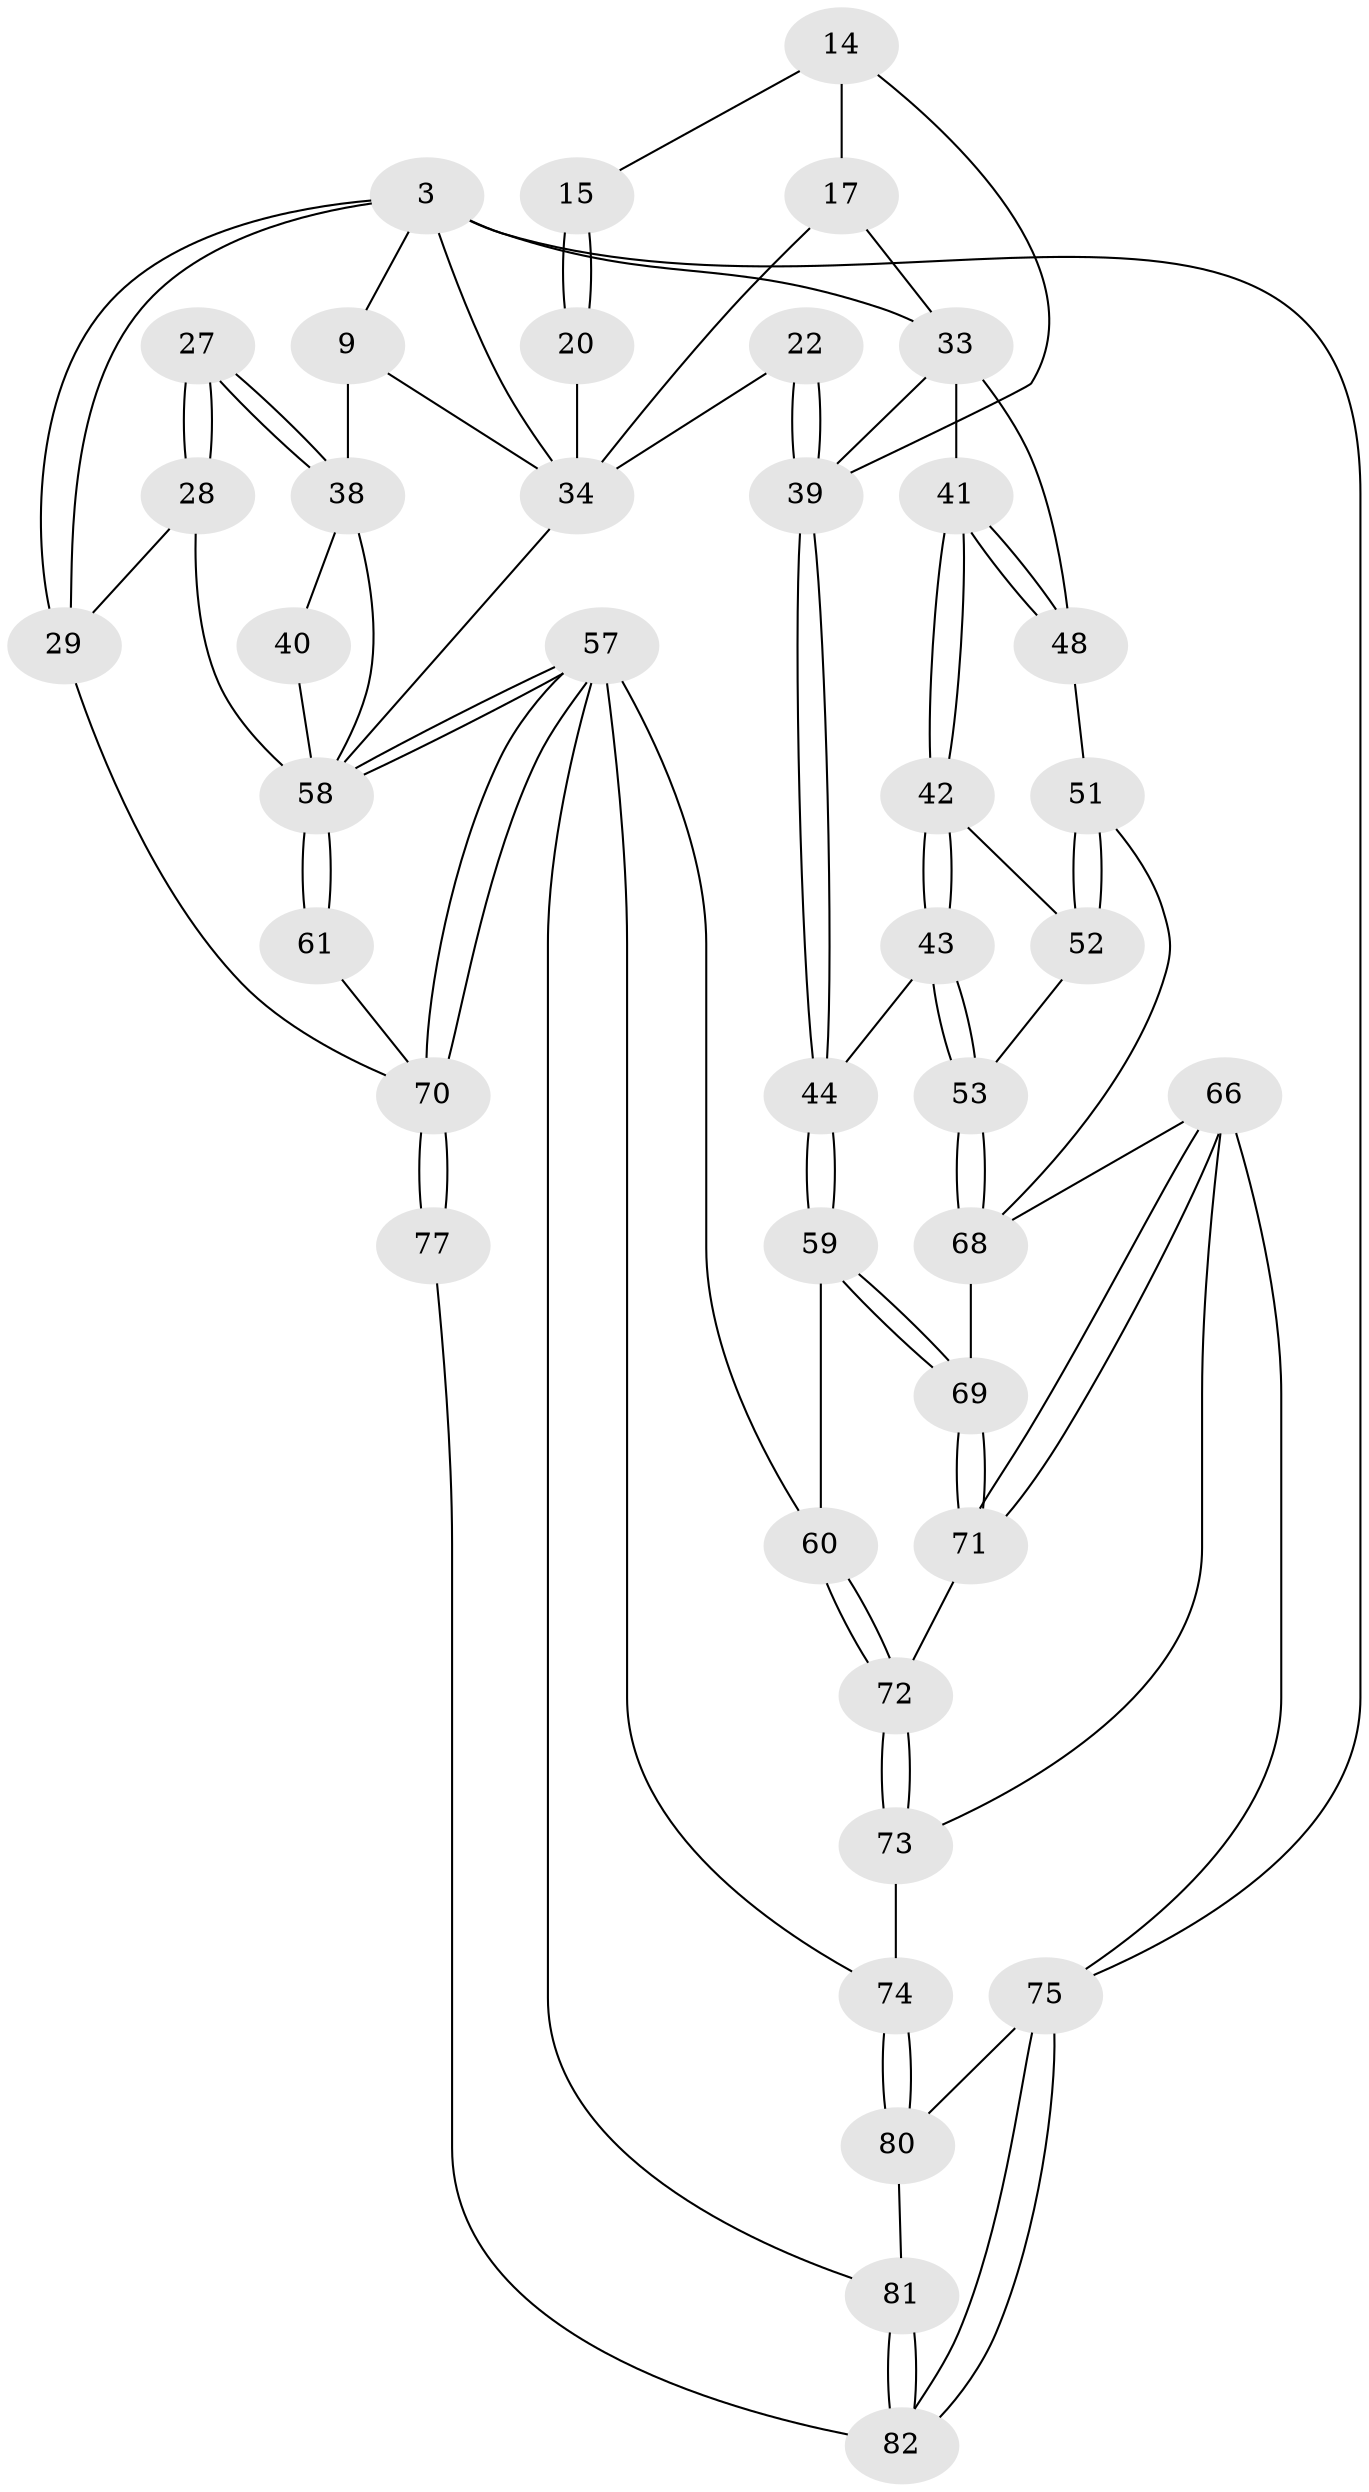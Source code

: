 // original degree distribution, {3: 0.036585365853658534, 6: 0.25609756097560976, 4: 0.25609756097560976, 5: 0.45121951219512196}
// Generated by graph-tools (version 1.1) at 2025/01/03/09/25 05:01:56]
// undirected, 41 vertices, 92 edges
graph export_dot {
graph [start="1"]
  node [color=gray90,style=filled];
  3 [pos="+0+0",super="+2"];
  9 [pos="+0.26313125210406807+0.05795289720482408",super="+4+8"];
  14 [pos="+0.6775806374339749+0.20221110674812728"];
  15 [pos="+0.6775717258913162+0.20221518357939916"];
  17 [pos="+0.8287921563747935+0.16347830934918464",super="+11+13"];
  20 [pos="+0.6018245821844285+0.287708879151899",super="+18+16"];
  22 [pos="+0.5730720777960923+0.43807408614458876"];
  27 [pos="+0+0.2839158673296069"];
  28 [pos="+0+0.3029874484145566"];
  29 [pos="+0+0.3030898501783535"];
  33 [pos="+0.9108385109000572+0.289359191846491",super="+24+32"];
  34 [pos="+0.47929673544296353+0.40632337756317505",super="+23+19"];
  38 [pos="+0.16317211688468128+0.3787953457723513",super="+37+26"];
  39 [pos="+0.6047053481040734+0.46316661931649616",super="+25+21"];
  40 [pos="+0.21617841486293468+0.4312869659224305"];
  41 [pos="+0.8642802000846844+0.4223387552364973"];
  42 [pos="+0.8050790275807997+0.5040326263307037"];
  43 [pos="+0.7958726505579751+0.5151893907407998"];
  44 [pos="+0.6344684390858016+0.4958934611114405"];
  48 [pos="+1+0.5038701558652102",super="+47"];
  51 [pos="+1+0.713835613912834"];
  52 [pos="+0.9180908287287222+0.5539482456094473",super="+50"];
  53 [pos="+0.8144377725484608+0.5455783805859911"];
  57 [pos="+0.316779981556244+0.7748508323377351",super="+56+55+54"];
  58 [pos="+0.26777981166957593+0.6916917186697438",super="+49+46"];
  59 [pos="+0.624486101075972+0.5472236865592814"];
  60 [pos="+0.49772655707654245+0.7267682143225125"];
  61 [pos="+0.1491649866357488+0.6366221599927274"];
  66 [pos="+1+1",super="+65"];
  68 [pos="+0.8466704256850415+0.6588958560203287",super="+67"];
  69 [pos="+0.698339137289589+0.7636283515990143"];
  70 [pos="+0.06733156965906184+0.9016779024563871",super="+62+63"];
  71 [pos="+0.6903540658323948+0.7846128626819984"];
  72 [pos="+0.6597638422128055+0.8040192536477887"];
  73 [pos="+0.6408576678556884+0.8628147129761395"];
  74 [pos="+0.5611577890942675+1"];
  75 [pos="+0+1",super="+64"];
  77 [pos="+0+1"];
  80 [pos="+0.5763298431780991+1"];
  81 [pos="+0.5024529928929289+1",super="+78"];
  82 [pos="+0.3655094245538117+1",super="+79"];
  3 -- 29;
  3 -- 29;
  3 -- 75 [weight=2];
  3 -- 9;
  3 -- 34;
  3 -- 33;
  9 -- 38 [weight=2];
  9 -- 34;
  14 -- 15;
  14 -- 39;
  14 -- 17;
  15 -- 20 [weight=2];
  15 -- 20;
  17 -- 34 [weight=2];
  17 -- 33 [weight=2];
  20 -- 34 [weight=3];
  22 -- 39 [weight=2];
  22 -- 39;
  22 -- 34;
  27 -- 28;
  27 -- 28;
  27 -- 38 [weight=2];
  27 -- 38;
  28 -- 29;
  28 -- 58;
  29 -- 70;
  33 -- 41;
  33 -- 39;
  33 -- 48;
  34 -- 58;
  38 -- 40 [weight=2];
  38 -- 58;
  39 -- 44;
  39 -- 44;
  40 -- 58;
  41 -- 42;
  41 -- 42;
  41 -- 48;
  41 -- 48;
  42 -- 43;
  42 -- 43;
  42 -- 52;
  43 -- 44;
  43 -- 53;
  43 -- 53;
  44 -- 59;
  44 -- 59;
  48 -- 51;
  51 -- 52;
  51 -- 52;
  51 -- 68;
  52 -- 53;
  53 -- 68;
  53 -- 68;
  57 -- 58 [weight=2];
  57 -- 58;
  57 -- 70;
  57 -- 70;
  57 -- 81;
  57 -- 74;
  57 -- 60;
  58 -- 61 [weight=2];
  58 -- 61;
  59 -- 60;
  59 -- 69;
  59 -- 69;
  60 -- 72;
  60 -- 72;
  61 -- 70;
  66 -- 71;
  66 -- 71;
  66 -- 73;
  66 -- 75;
  66 -- 68;
  68 -- 69;
  69 -- 71;
  69 -- 71;
  70 -- 77 [weight=2];
  70 -- 77;
  71 -- 72;
  72 -- 73;
  72 -- 73;
  73 -- 74;
  74 -- 80;
  74 -- 80;
  75 -- 82 [weight=2];
  75 -- 82;
  75 -- 80;
  77 -- 82;
  80 -- 81;
  81 -- 82 [weight=2];
  81 -- 82;
}
